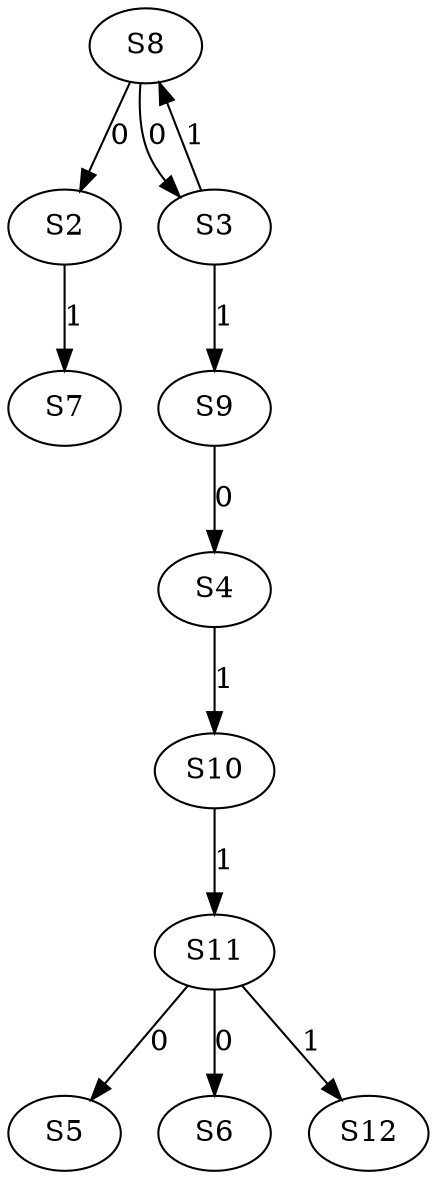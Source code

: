 strict digraph {
	S8 -> S2 [ label = 0 ];
	S8 -> S3 [ label = 0 ];
	S9 -> S4 [ label = 0 ];
	S11 -> S5 [ label = 0 ];
	S11 -> S6 [ label = 0 ];
	S2 -> S7 [ label = 1 ];
	S3 -> S8 [ label = 1 ];
	S3 -> S9 [ label = 1 ];
	S4 -> S10 [ label = 1 ];
	S10 -> S11 [ label = 1 ];
	S11 -> S12 [ label = 1 ];
}